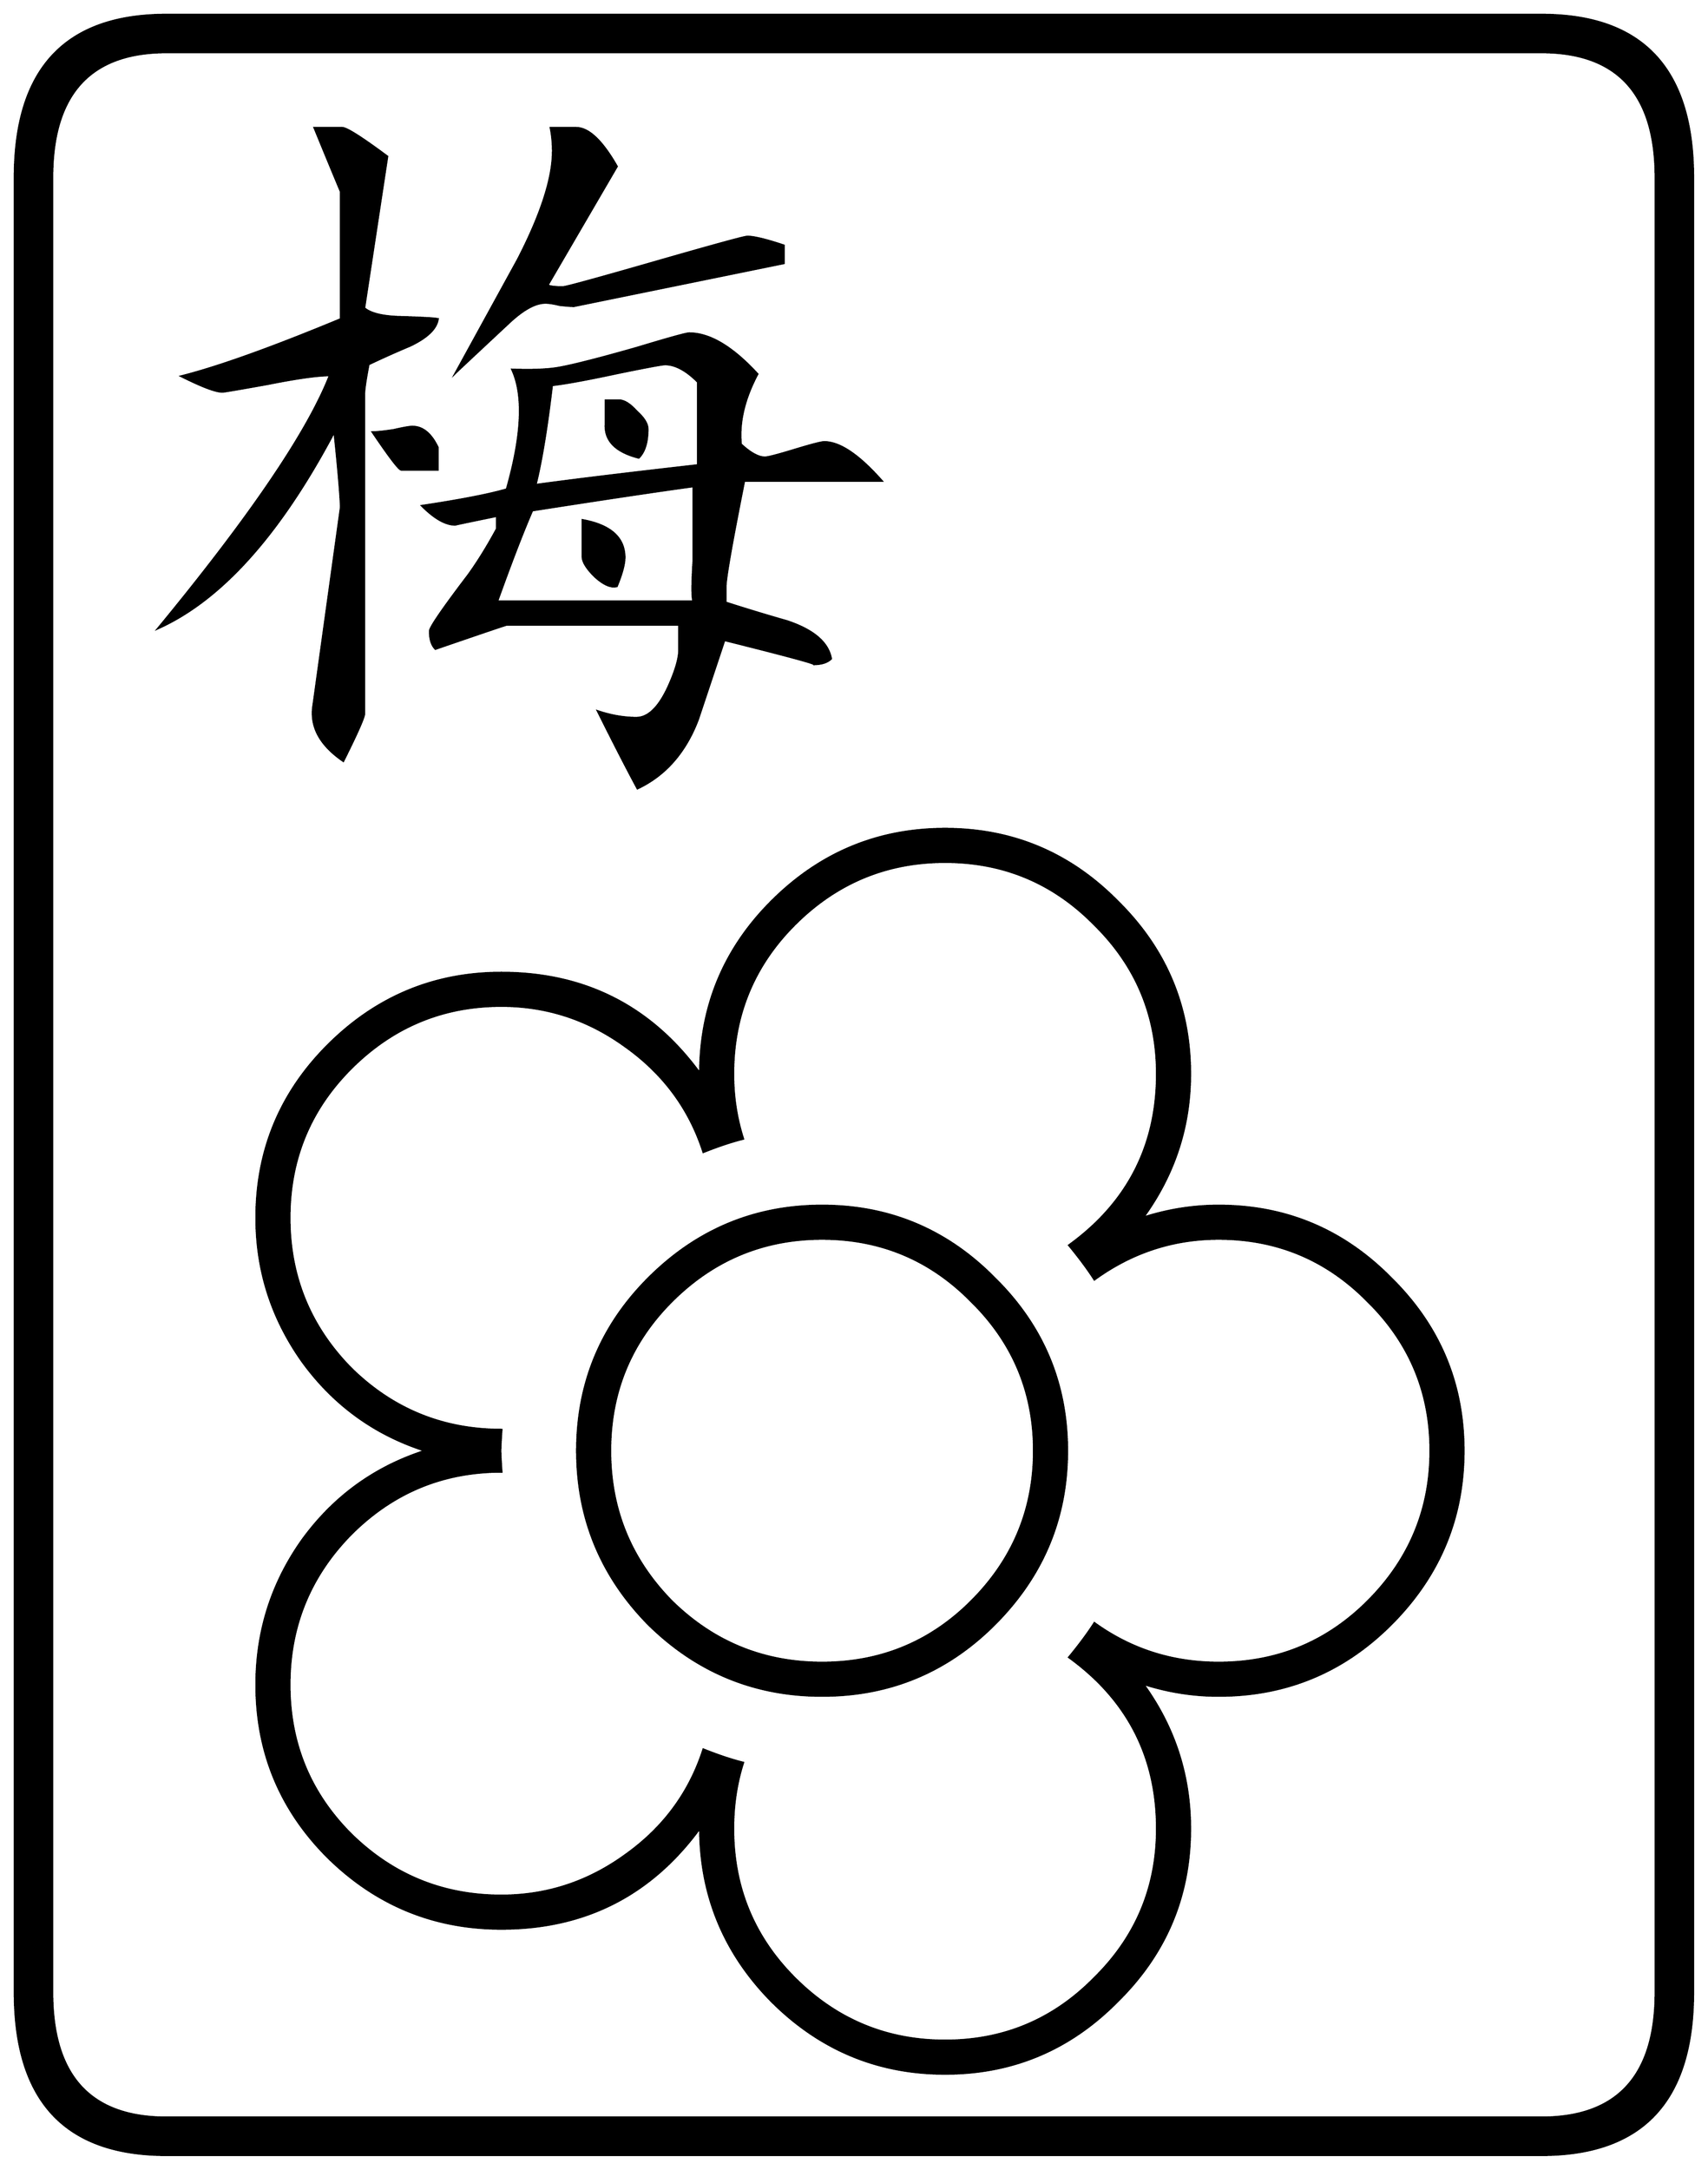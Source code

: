 


\begin{tikzpicture}[y=0.80pt, x=0.80pt, yscale=-1.0, xscale=1.0, inner sep=0pt, outer sep=0pt]
\begin{scope}[shift={(100.0,1706.0)},nonzero rule]
  \path[draw=.,fill=.,line width=1.600pt] (1578.0,244.0) .. controls
    (1578.0,342.667) and (1532.0,392.0) .. (1440.0,392.0) --
    (188.0,392.0) .. controls (96.0,392.0) and (50.0,342.667) ..
    (50.0,244.0) -- (50.0,-1408.0) .. controls (50.0,-1506.667)
    and (96.0,-1556.0) .. (188.0,-1556.0) -- (1440.0,-1556.0) ..
    controls (1532.0,-1556.0) and (1578.0,-1506.667) ..
    (1578.0,-1408.0) -- (1578.0,244.0) -- cycle(1544.0,244.0) --
    (1544.0,-1408.0) .. controls (1544.0,-1484.0) and
    (1509.333,-1522.0) .. (1440.0,-1522.0) -- (188.0,-1522.0) ..
    controls (118.667,-1522.0) and (84.0,-1484.0) ..
    (84.0,-1408.0) -- (84.0,244.0) .. controls (84.0,320.0) and
    (118.667,358.0) .. (188.0,358.0) -- (1440.0,358.0) .. controls
    (1509.333,358.0) and (1544.0,320.0) .. (1544.0,244.0) --
    cycle(750.0,-1330.0) -- (559.0,-1291.0) .. controls
    (556.333,-1291.0) and (552.0,-1291.333) .. (546.0,-1292.0) ..
    controls (540.667,-1293.333) and (536.333,-1294.0) ..
    (533.0,-1294.0) .. controls (523.667,-1294.0) and
    (512.333,-1287.667) .. (499.0,-1275.0) .. controls
    (469.0,-1247.0) and (453.333,-1232.333) .. (452.0,-1231.0) ..
    controls (470.667,-1265.0) and (489.333,-1299.0) ..
    (508.0,-1333.0) .. controls (529.333,-1374.333) and
    (540.0,-1407.333) .. (540.0,-1432.0) .. controls
    (540.0,-1439.333) and (539.333,-1446.333) .. (538.0,-1453.0) --
    (561.0,-1453.0) .. controls (572.333,-1453.0) and
    (584.667,-1441.333) .. (598.0,-1418.0) .. controls
    (598.0,-1418.0) and (577.0,-1382.0) .. (535.0,-1310.0) ..
    controls (536.333,-1308.667) and (541.0,-1308.0) ..
    (549.0,-1308.0) .. controls (551.667,-1308.0) and
    (579.667,-1315.667) .. (633.0,-1331.0) .. controls
    (686.333,-1346.333) and (714.333,-1354.0) .. (717.0,-1354.0) ..
    controls (723.0,-1354.0) and (734.0,-1351.333) ..
    (750.0,-1346.0) -- (750.0,-1330.0) -- cycle(839.0,-1132.0)
    -- (714.0,-1132.0) .. controls (702.667,-1075.333) and
    (697.0,-1043.0) .. (697.0,-1035.0) -- (697.0,-1021.0) ..
    controls (715.667,-1015.0) and (734.333,-1009.333) ..
    (753.0,-1004.0) .. controls (777.0,-996.0) and
    (790.333,-984.667) .. (793.0,-970.0) .. controls (789.667,-966.667)
    and (784.333,-965.0) .. (777.0,-965.0) .. controls
    (781.667,-965.0) and (754.667,-972.333) .. (696.0,-987.0) ..
    controls (688.0,-963.0) and (680.0,-939.0) .. (672.0,-915.0)
    .. controls (660.667,-885.0) and (642.333,-864.0) ..
    (617.0,-852.0) .. controls (608.333,-868.0) and (596.333,-891.333)
    .. (581.0,-922.0) .. controls (593.0,-918.0) and
    (604.667,-916.0) .. (616.0,-916.0) .. controls (626.667,-916.0)
    and (636.333,-925.333) .. (645.0,-944.0) .. controls
    (651.667,-958.667) and (655.0,-970.0) .. (655.0,-978.0) --
    (655.0,-1001.0) -- (498.0,-1001.0) .. controls
    (497.333,-1001.0) and (475.667,-993.667) .. (433.0,-979.0) ..
    controls (429.667,-982.333) and (428.0,-987.667) .. (428.0,-995.0)
    .. controls (428.0,-998.333) and (439.667,-1015.333) ..
    (463.0,-1046.0) .. controls (471.667,-1058.0) and
    (480.333,-1072.0) .. (489.0,-1088.0) -- (489.0,-1100.0) ..
    controls (463.0,-1094.667) and (450.333,-1092.0) ..
    (451.0,-1092.0) .. controls (442.333,-1092.0) and
    (432.333,-1097.667) .. (421.0,-1109.0) .. controls
    (456.333,-1114.333) and (482.0,-1119.333) .. (498.0,-1124.0) ..
    controls (512.0,-1173.333) and (513.667,-1209.667) ..
    (503.0,-1233.0) .. controls (522.333,-1232.333) and
    (537.0,-1233.0) .. (547.0,-1235.0) .. controls
    (561.0,-1237.667) and (584.333,-1243.667) .. (617.0,-1253.0) ..
    controls (645.667,-1261.667) and (661.333,-1266.0) ..
    (664.0,-1266.0) .. controls (682.667,-1266.0) and
    (703.333,-1253.667) .. (726.0,-1229.0) .. controls
    (714.0,-1206.333) and (709.0,-1185.0) .. (711.0,-1165.0) ..
    controls (719.667,-1157.0) and (727.0,-1153.0) ..
    (733.0,-1153.0) .. controls (735.667,-1153.0) and
    (744.667,-1155.333) .. (760.0,-1160.0) .. controls
    (775.333,-1164.667) and (784.333,-1167.0) .. (787.0,-1167.0) ..
    controls (801.0,-1167.0) and (818.333,-1155.333) ..
    (839.0,-1132.0) -- cycle(435.0,-1142.0) -- (402.0,-1142.0)
    .. controls (400.0,-1142.0) and (391.333,-1153.333) ..
    (376.0,-1176.0) .. controls (380.0,-1176.0) and
    (386.333,-1176.667) .. (395.0,-1178.0) .. controls
    (403.667,-1180.0) and (409.333,-1181.0) .. (412.0,-1181.0) ..
    controls (421.333,-1181.0) and (429.0,-1174.667) ..
    (435.0,-1162.0) -- (435.0,-1142.0) -- cycle(435.0,-1279.0)
    .. controls (433.667,-1270.333) and (425.333,-1262.333) ..
    (410.0,-1255.0) .. controls (397.333,-1249.667) and
    (384.667,-1244.0) .. (372.0,-1238.0) .. controls
    (369.333,-1224.0) and (368.0,-1215.0) .. (368.0,-1211.0) --
    (368.0,-920.0) .. controls (368.0,-916.667) and (361.667,-902.333)
    .. (349.0,-877.0) .. controls (327.667,-891.667) and
    (318.667,-908.667) .. (322.0,-928.0) -- (347.0,-1108.0) ..
    controls (346.333,-1122.667) and (344.333,-1145.667) ..
    (341.0,-1177.0) .. controls (291.667,-1083.667) and
    (238.333,-1024.0) .. (181.0,-998.0) .. controls
    (265.0,-1100.0) and (317.0,-1176.667) .. (337.0,-1228.0) ..
    controls (325.667,-1228.0) and (306.667,-1225.333) ..
    (280.0,-1220.0) .. controls (254.0,-1215.333) and
    (240.333,-1213.0) .. (239.0,-1213.0) .. controls
    (233.0,-1213.0) and (220.667,-1217.667) .. (202.0,-1227.0) ..
    controls (236.0,-1235.667) and (284.333,-1253.0) ..
    (347.0,-1279.0) -- (347.0,-1395.0) .. controls
    (341.667,-1407.667) and (333.667,-1427.0) .. (323.0,-1453.0) --
    (348.0,-1453.0) .. controls (352.0,-1453.0) and
    (365.667,-1444.333) .. (389.0,-1427.0) .. controls
    (384.333,-1396.333) and (377.333,-1350.333) .. (368.0,-1289.0) ..
    controls (373.333,-1284.333) and (383.333,-1281.667) ..
    (398.0,-1281.0) .. controls (420.667,-1280.333) and
    (433.0,-1279.667) .. (435.0,-1279.0) -- cycle(1369.0,-249.0)
    .. controls (1369.0,-187.667) and (1347.0,-135.0) ..
    (1303.0,-91.0) .. controls (1259.667,-47.667) and (1207.333,-26.0)
    .. (1146.0,-26.0) .. controls (1122.667,-26.0) and
    (1099.667,-29.667) .. (1077.0,-37.0) .. controls (1105.667,2.333)
    and (1120.0,46.333) .. (1120.0,95.0) .. controls
    (1120.0,156.333) and (1098.0,208.667) .. (1054.0,252.0) ..
    controls (1010.667,296.0) and (958.333,318.0) .. (897.0,318.0)
    .. controls (835.667,318.0) and (783.0,296.0) .. (739.0,252.0)
    .. controls (695.667,208.0) and (674.0,155.333) .. (674.0,94.0)
    .. controls (629.333,155.333) and (569.0,186.0) .. (493.0,186.0)
    .. controls (431.667,186.0) and (379.0,164.333) .. (335.0,121.0)
    .. controls (291.667,77.667) and (270.0,25.333) .. (270.0,-36.0)
    .. controls (270.0,-84.667) and (284.0,-128.667) ..
    (312.0,-168.0) .. controls (340.667,-207.333) and (378.0,-234.333)
    .. (424.0,-249.0) .. controls (378.0,-263.667) and
    (340.667,-290.667) .. (312.0,-330.0) .. controls (284.0,-369.333)
    and (270.0,-413.0) .. (270.0,-461.0) .. controls
    (270.0,-522.333) and (291.667,-574.667) .. (335.0,-618.0) ..
    controls (379.0,-662.0) and (431.667,-684.0) .. (493.0,-684.0)
    .. controls (569.0,-684.0) and (629.333,-653.333) ..
    (674.0,-592.0) .. controls (674.0,-653.333) and (695.667,-705.667)
    .. (739.0,-749.0) .. controls (783.0,-793.0) and
    (835.667,-815.0) .. (897.0,-815.0) .. controls (958.333,-815.0)
    and (1010.667,-793.0) .. (1054.0,-749.0) .. controls
    (1098.0,-705.667) and (1120.0,-653.333) .. (1120.0,-592.0) ..
    controls (1120.0,-544.0) and (1105.667,-500.333) ..
    (1077.0,-461.0) .. controls (1099.667,-468.333) and
    (1122.667,-472.0) .. (1146.0,-472.0) .. controls
    (1207.333,-472.0) and (1259.667,-450.0) .. (1303.0,-406.0) ..
    controls (1347.0,-362.667) and (1369.0,-310.333) ..
    (1369.0,-249.0) -- cycle(672.0,-1146.0) -- (672.0,-1222.0)
    .. controls (661.333,-1232.667) and (651.333,-1238.0) ..
    (642.0,-1238.0) .. controls (639.333,-1238.0) and
    (625.0,-1235.333) .. (599.0,-1230.0) .. controls
    (571.0,-1224.0) and (551.0,-1220.333) .. (539.0,-1219.0) ..
    controls (534.333,-1179.667) and (529.333,-1149.333) ..
    (524.0,-1128.0) .. controls (558.0,-1132.667) and
    (607.333,-1138.667) .. (672.0,-1146.0) -- cycle(668.0,-1022.0)
    .. controls (666.667,-1025.333) and (666.667,-1037.667) ..
    (668.0,-1059.0) .. controls (668.0,-1074.333) and
    (668.0,-1097.0) .. (668.0,-1127.0) .. controls
    (634.0,-1122.333) and (585.0,-1115.0) .. (521.0,-1105.0) ..
    controls (512.333,-1085.0) and (501.667,-1057.333) ..
    (489.0,-1022.0) -- (668.0,-1022.0) -- cycle(1339.0,-249.0)
    .. controls (1339.0,-302.333) and (1320.0,-347.667) ..
    (1282.0,-385.0) .. controls (1244.667,-423.0) and
    (1199.333,-442.0) .. (1146.0,-442.0) .. controls
    (1104.667,-442.0) and (1067.0,-429.667) .. (1033.0,-405.0) ..
    controls (1027.0,-414.333) and (1019.333,-424.667) ..
    (1010.0,-436.0) .. controls (1063.333,-474.667) and
    (1090.0,-526.667) .. (1090.0,-592.0) .. controls
    (1090.0,-645.333) and (1071.0,-690.667) .. (1033.0,-728.0) ..
    controls (995.667,-766.0) and (950.333,-785.0) .. (897.0,-785.0)
    .. controls (843.667,-785.0) and (798.0,-766.0) ..
    (760.0,-728.0) .. controls (722.667,-690.667) and (704.0,-645.333)
    .. (704.0,-592.0) .. controls (704.0,-571.333) and
    (707.0,-551.667) .. (713.0,-533.0) .. controls (702.333,-530.333)
    and (690.333,-526.333) .. (677.0,-521.0) .. controls
    (664.333,-560.333) and (640.667,-592.333) .. (606.0,-617.0) ..
    controls (572.0,-641.667) and (534.333,-654.0) .. (493.0,-654.0)
    .. controls (439.667,-654.0) and (394.0,-635.0) ..
    (356.0,-597.0) .. controls (318.667,-559.667) and (300.0,-514.333)
    .. (300.0,-461.0) .. controls (300.0,-407.667) and
    (318.667,-362.0) .. (356.0,-324.0) .. controls (394.0,-286.667)
    and (439.667,-268.0) .. (493.0,-268.0) .. controls
    (492.333,-258.0) and (492.0,-251.667) .. (492.0,-249.0) ..
    controls (492.0,-246.333) and (492.333,-240.0) .. (493.0,-230.0)
    .. controls (439.667,-230.0) and (394.0,-211.0) ..
    (356.0,-173.0) .. controls (318.667,-135.0) and (300.0,-89.333)
    .. (300.0,-36.0) .. controls (300.0,17.333) and (318.667,62.667)
    .. (356.0,100.0) .. controls (394.0,137.333) and (439.667,156.0)
    .. (493.0,156.0) .. controls (534.333,156.0) and (572.0,143.667)
    .. (606.0,119.0) .. controls (640.667,94.333) and (664.333,62.333)
    .. (677.0,23.0) .. controls (690.333,28.333) and (702.333,32.333) ..
    (713.0,35.0) .. controls (707.0,53.667) and (704.0,73.667) ..
    (704.0,95.0) .. controls (704.0,148.333) and (722.667,193.667) ..
    (760.0,231.0) .. controls (798.0,269.0) and (843.667,288.0) ..
    (897.0,288.0) .. controls (950.333,288.0) and (995.667,269.0) ..
    (1033.0,231.0) .. controls (1071.0,193.667) and (1090.0,148.333)
    .. (1090.0,95.0) .. controls (1090.0,29.667) and
    (1063.333,-22.333) .. (1010.0,-61.0) .. controls (1019.333,-72.333)
    and (1027.0,-82.667) .. (1033.0,-92.0) .. controls
    (1066.333,-68.0) and (1104.0,-56.0) .. (1146.0,-56.0) ..
    controls (1199.333,-56.0) and (1244.667,-74.667) ..
    (1282.0,-112.0) .. controls (1320.0,-150.0) and
    (1339.0,-195.667) .. (1339.0,-249.0) -- cycle(626.0,-1179.0)
    .. controls (626.0,-1167.0) and (623.333,-1158.333) ..
    (618.0,-1153.0) .. controls (597.333,-1158.333) and
    (587.333,-1168.333) .. (588.0,-1183.0) -- (588.0,-1205.0) --
    (600.0,-1205.0) .. controls (604.667,-1205.0) and
    (610.0,-1201.667) .. (616.0,-1195.0) .. controls
    (622.667,-1189.0) and (626.0,-1183.667) .. (626.0,-1179.0) --
    cycle(605.0,-1062.0) .. controls (605.0,-1056.0) and
    (602.667,-1047.333) .. (598.0,-1036.0) .. controls
    (592.667,-1034.667) and (586.0,-1037.667) .. (578.0,-1045.0) ..
    controls (570.667,-1052.333) and (567.0,-1058.333) ..
    (567.0,-1063.0) -- (567.0,-1096.0) .. controls
    (592.333,-1091.333) and (605.0,-1080.0) .. (605.0,-1062.0) --
    cycle(1008.0,-249.0) .. controls (1008.0,-187.667) and
    (986.0,-135.0) .. (942.0,-91.0) .. controls (898.667,-47.667)
    and (846.333,-26.0) .. (785.0,-26.0) .. controls (723.667,-26.0)
    and (671.0,-47.667) .. (627.0,-91.0) .. controls
    (583.667,-135.0) and (562.0,-187.667) .. (562.0,-249.0) ..
    controls (562.0,-310.333) and (583.667,-362.667) .. (627.0,-406.0)
    .. controls (671.0,-450.0) and (723.667,-472.0) ..
    (785.0,-472.0) .. controls (846.333,-472.0) and (898.667,-450.0)
    .. (942.0,-406.0) .. controls (986.0,-362.667) and
    (1008.0,-310.333) .. (1008.0,-249.0) -- cycle(978.0,-249.0) ..
    controls (978.0,-302.333) and (959.0,-347.667) .. (921.0,-385.0)
    .. controls (883.667,-423.0) and (838.333,-442.0) ..
    (785.0,-442.0) .. controls (731.667,-442.0) and (686.0,-423.0)
    .. (648.0,-385.0) .. controls (610.667,-347.667) and
    (592.0,-302.333) .. (592.0,-249.0) .. controls (592.0,-195.667)
    and (610.667,-150.0) .. (648.0,-112.0) .. controls
    (686.0,-74.667) and (731.667,-56.0) .. (785.0,-56.0) .. controls
    (838.333,-56.0) and (883.667,-74.667) .. (921.0,-112.0) ..
    controls (959.0,-150.0) and (978.0,-195.667) .. (978.0,-249.0)
    -- cycle;
\end{scope}

\end{tikzpicture}

